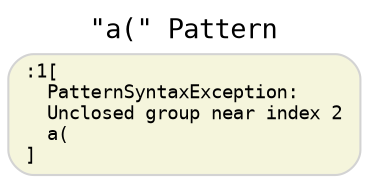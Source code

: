 digraph G {
  rankdir=LR;
  labelloc="t";
  label="\"a(\" Pattern\l";
  graph [fontname="Monospace", fontsize="13"]

  // default nodes
  node [fontname="Monospace", fontsize="9", shape="box", style="rounded,filled", color="LightGray", fillcolor="Beige"]
  1[ label=":1[\l  PatternSyntaxException:\l  Unclosed group near index 2\l  a(\l]\l" ]
}
